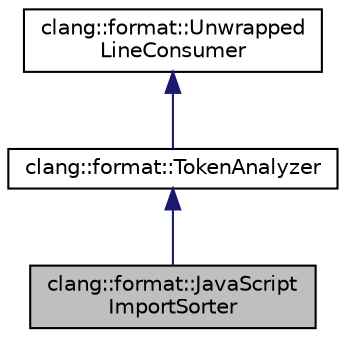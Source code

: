 digraph "clang::format::JavaScriptImportSorter"
{
 // LATEX_PDF_SIZE
  bgcolor="transparent";
  edge [fontname="Helvetica",fontsize="10",labelfontname="Helvetica",labelfontsize="10"];
  node [fontname="Helvetica",fontsize="10",shape=record];
  Node1 [label="clang::format::JavaScript\lImportSorter",height=0.2,width=0.4,color="black", fillcolor="grey75", style="filled", fontcolor="black",tooltip=" "];
  Node2 -> Node1 [dir="back",color="midnightblue",fontsize="10",style="solid",fontname="Helvetica"];
  Node2 [label="clang::format::TokenAnalyzer",height=0.2,width=0.4,color="black",URL="$classclang_1_1format_1_1TokenAnalyzer.html",tooltip=" "];
  Node3 -> Node2 [dir="back",color="midnightblue",fontsize="10",style="solid",fontname="Helvetica"];
  Node3 [label="clang::format::Unwrapped\lLineConsumer",height=0.2,width=0.4,color="black",URL="$classclang_1_1format_1_1UnwrappedLineConsumer.html",tooltip=" "];
}
